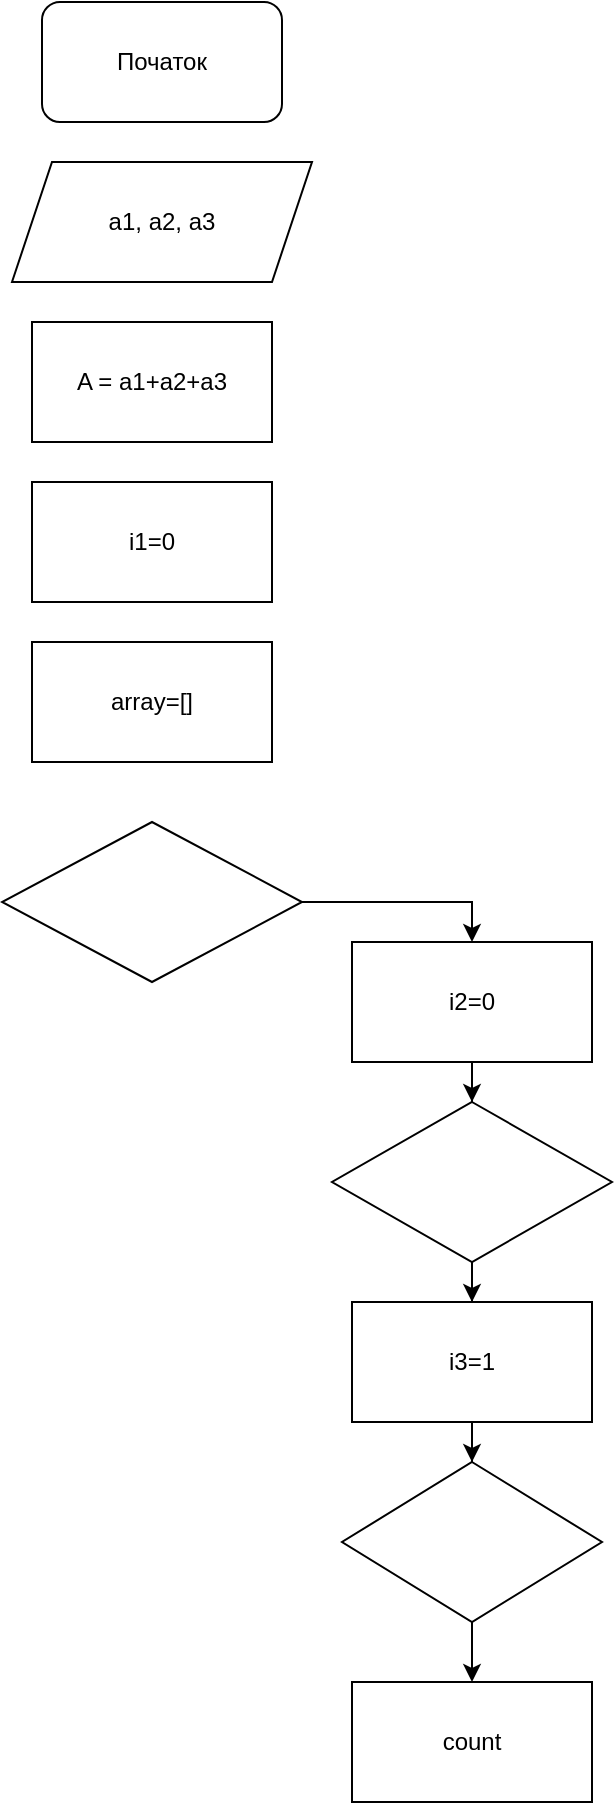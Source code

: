 <mxfile version="24.8.2">
  <diagram id="C5RBs43oDa-KdzZeNtuy" name="Page-1">
    <mxGraphModel dx="1434" dy="760" grid="1" gridSize="10" guides="1" tooltips="1" connect="1" arrows="1" fold="1" page="1" pageScale="1" pageWidth="827" pageHeight="1169" math="0" shadow="0">
      <root>
        <mxCell id="WIyWlLk6GJQsqaUBKTNV-0" />
        <mxCell id="WIyWlLk6GJQsqaUBKTNV-1" parent="WIyWlLk6GJQsqaUBKTNV-0" />
        <mxCell id="waiY0RKv8Eu2LXPm9uWd-0" value="Початок" style="rounded=1;whiteSpace=wrap;html=1;" vertex="1" parent="WIyWlLk6GJQsqaUBKTNV-1">
          <mxGeometry x="325" y="10" width="120" height="60" as="geometry" />
        </mxCell>
        <mxCell id="waiY0RKv8Eu2LXPm9uWd-2" value="a1, a2, a3" style="shape=parallelogram;perimeter=parallelogramPerimeter;whiteSpace=wrap;html=1;fixedSize=1;" vertex="1" parent="WIyWlLk6GJQsqaUBKTNV-1">
          <mxGeometry x="310" y="90" width="150" height="60" as="geometry" />
        </mxCell>
        <mxCell id="waiY0RKv8Eu2LXPm9uWd-3" value="A = a1+a2+a3" style="rounded=0;whiteSpace=wrap;html=1;" vertex="1" parent="WIyWlLk6GJQsqaUBKTNV-1">
          <mxGeometry x="320" y="170" width="120" height="60" as="geometry" />
        </mxCell>
        <mxCell id="waiY0RKv8Eu2LXPm9uWd-4" value="i1=0" style="rounded=0;whiteSpace=wrap;html=1;" vertex="1" parent="WIyWlLk6GJQsqaUBKTNV-1">
          <mxGeometry x="320" y="250" width="120" height="60" as="geometry" />
        </mxCell>
        <mxCell id="waiY0RKv8Eu2LXPm9uWd-8" style="edgeStyle=orthogonalEdgeStyle;rounded=0;orthogonalLoop=1;jettySize=auto;html=1;entryX=0.5;entryY=0;entryDx=0;entryDy=0;" edge="1" parent="WIyWlLk6GJQsqaUBKTNV-1" source="waiY0RKv8Eu2LXPm9uWd-5" target="waiY0RKv8Eu2LXPm9uWd-9">
          <mxGeometry relative="1" as="geometry">
            <mxPoint x="530" y="510" as="targetPoint" />
          </mxGeometry>
        </mxCell>
        <mxCell id="waiY0RKv8Eu2LXPm9uWd-5" value="" style="rhombus;whiteSpace=wrap;html=1;" vertex="1" parent="WIyWlLk6GJQsqaUBKTNV-1">
          <mxGeometry x="305" y="420" width="150" height="80" as="geometry" />
        </mxCell>
        <mxCell id="waiY0RKv8Eu2LXPm9uWd-7" value="array=[]" style="rounded=0;whiteSpace=wrap;html=1;" vertex="1" parent="WIyWlLk6GJQsqaUBKTNV-1">
          <mxGeometry x="320" y="330" width="120" height="60" as="geometry" />
        </mxCell>
        <mxCell id="waiY0RKv8Eu2LXPm9uWd-13" value="" style="edgeStyle=orthogonalEdgeStyle;rounded=0;orthogonalLoop=1;jettySize=auto;html=1;" edge="1" parent="WIyWlLk6GJQsqaUBKTNV-1" source="waiY0RKv8Eu2LXPm9uWd-9" target="waiY0RKv8Eu2LXPm9uWd-12">
          <mxGeometry relative="1" as="geometry" />
        </mxCell>
        <mxCell id="waiY0RKv8Eu2LXPm9uWd-9" value="i2=0" style="rounded=0;whiteSpace=wrap;html=1;" vertex="1" parent="WIyWlLk6GJQsqaUBKTNV-1">
          <mxGeometry x="480" y="480" width="120" height="60" as="geometry" />
        </mxCell>
        <mxCell id="waiY0RKv8Eu2LXPm9uWd-15" value="" style="edgeStyle=orthogonalEdgeStyle;rounded=0;orthogonalLoop=1;jettySize=auto;html=1;entryX=0.5;entryY=0;entryDx=0;entryDy=0;" edge="1" parent="WIyWlLk6GJQsqaUBKTNV-1" source="waiY0RKv8Eu2LXPm9uWd-12" target="waiY0RKv8Eu2LXPm9uWd-14">
          <mxGeometry relative="1" as="geometry" />
        </mxCell>
        <mxCell id="waiY0RKv8Eu2LXPm9uWd-12" value="" style="rhombus;whiteSpace=wrap;html=1;rounded=0;" vertex="1" parent="WIyWlLk6GJQsqaUBKTNV-1">
          <mxGeometry x="470" y="560" width="140" height="80" as="geometry" />
        </mxCell>
        <mxCell id="waiY0RKv8Eu2LXPm9uWd-17" value="" style="edgeStyle=orthogonalEdgeStyle;rounded=0;orthogonalLoop=1;jettySize=auto;html=1;entryX=0.5;entryY=0;entryDx=0;entryDy=0;" edge="1" parent="WIyWlLk6GJQsqaUBKTNV-1" source="waiY0RKv8Eu2LXPm9uWd-14" target="waiY0RKv8Eu2LXPm9uWd-16">
          <mxGeometry relative="1" as="geometry" />
        </mxCell>
        <mxCell id="waiY0RKv8Eu2LXPm9uWd-14" value="i3=1" style="whiteSpace=wrap;html=1;rounded=0;" vertex="1" parent="WIyWlLk6GJQsqaUBKTNV-1">
          <mxGeometry x="480" y="660" width="120" height="60" as="geometry" />
        </mxCell>
        <mxCell id="waiY0RKv8Eu2LXPm9uWd-19" value="" style="edgeStyle=orthogonalEdgeStyle;rounded=0;orthogonalLoop=1;jettySize=auto;html=1;" edge="1" parent="WIyWlLk6GJQsqaUBKTNV-1" source="waiY0RKv8Eu2LXPm9uWd-16" target="waiY0RKv8Eu2LXPm9uWd-18">
          <mxGeometry relative="1" as="geometry" />
        </mxCell>
        <mxCell id="waiY0RKv8Eu2LXPm9uWd-16" value="" style="rhombus;whiteSpace=wrap;html=1;rounded=0;" vertex="1" parent="WIyWlLk6GJQsqaUBKTNV-1">
          <mxGeometry x="475" y="740" width="130" height="80" as="geometry" />
        </mxCell>
        <mxCell id="waiY0RKv8Eu2LXPm9uWd-18" value="count" style="whiteSpace=wrap;html=1;rounded=0;" vertex="1" parent="WIyWlLk6GJQsqaUBKTNV-1">
          <mxGeometry x="480" y="850" width="120" height="60" as="geometry" />
        </mxCell>
      </root>
    </mxGraphModel>
  </diagram>
</mxfile>
